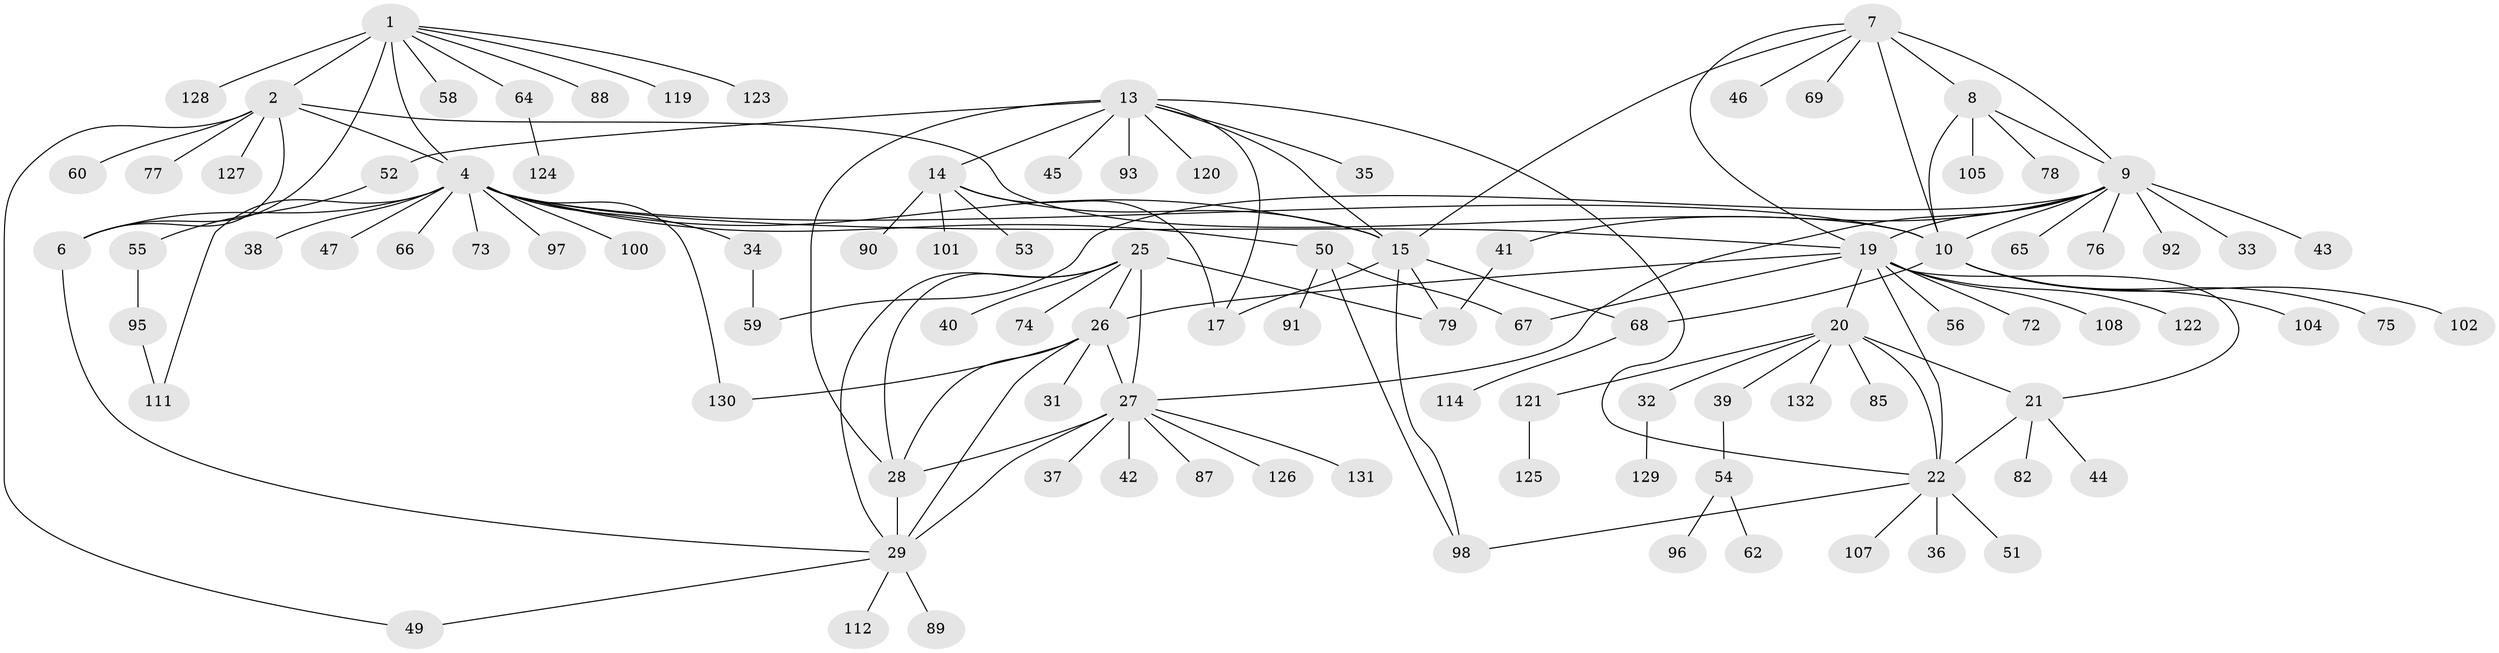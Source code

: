 // original degree distribution, {9: 0.06818181818181818, 7: 0.03787878787878788, 14: 0.007575757575757576, 8: 0.022727272727272728, 10: 0.022727272727272728, 6: 0.022727272727272728, 11: 0.030303030303030304, 5: 0.015151515151515152, 1: 0.5454545454545454, 3: 0.045454545454545456, 2: 0.16666666666666666, 4: 0.015151515151515152}
// Generated by graph-tools (version 1.1) at 2025/11/02/27/25 16:11:34]
// undirected, 101 vertices, 136 edges
graph export_dot {
graph [start="1"]
  node [color=gray90,style=filled];
  1 [super="+3"];
  2 [super="+81"];
  4 [super="+5"];
  6 [super="+106"];
  7 [super="+94"];
  8 [super="+63"];
  9 [super="+12"];
  10 [super="+11"];
  13 [super="+18"];
  14 [super="+16"];
  15 [super="+48"];
  17;
  19 [super="+23"];
  20 [super="+24"];
  21 [super="+57"];
  22 [super="+99"];
  25 [super="+86"];
  26 [super="+61"];
  27 [super="+30"];
  28;
  29 [super="+70"];
  31;
  32 [super="+117"];
  33;
  34;
  35;
  36;
  37;
  38;
  39;
  40;
  41 [super="+118"];
  42 [super="+83"];
  43;
  44;
  45;
  46;
  47;
  49 [super="+116"];
  50 [super="+71"];
  51;
  52 [super="+103"];
  53;
  54 [super="+84"];
  55;
  56;
  58;
  59;
  60;
  62;
  64;
  65;
  66;
  67;
  68 [super="+80"];
  69;
  72 [super="+115"];
  73;
  74;
  75;
  76;
  77;
  78 [super="+110"];
  79;
  82;
  85;
  87;
  88;
  89;
  90;
  91;
  92;
  93;
  95;
  96;
  97;
  98 [super="+109"];
  100;
  101;
  102;
  104;
  105;
  107;
  108;
  111 [super="+113"];
  112;
  114;
  119;
  120;
  121;
  122;
  123;
  124;
  125;
  126;
  127;
  128;
  129;
  130;
  131;
  132;
  1 -- 2 [weight=2];
  1 -- 4 [weight=4];
  1 -- 6 [weight=2];
  1 -- 58;
  1 -- 64;
  1 -- 88;
  1 -- 123;
  1 -- 128;
  1 -- 119;
  2 -- 4 [weight=2];
  2 -- 6;
  2 -- 60;
  2 -- 77;
  2 -- 127;
  2 -- 10;
  2 -- 49;
  4 -- 6 [weight=2];
  4 -- 10;
  4 -- 15;
  4 -- 73;
  4 -- 97;
  4 -- 34;
  4 -- 66;
  4 -- 100;
  4 -- 130;
  4 -- 38;
  4 -- 47;
  4 -- 50;
  4 -- 19;
  4 -- 111;
  6 -- 29;
  7 -- 8;
  7 -- 9 [weight=2];
  7 -- 10 [weight=2];
  7 -- 15;
  7 -- 46;
  7 -- 69;
  7 -- 19;
  8 -- 9 [weight=2];
  8 -- 10 [weight=2];
  8 -- 78;
  8 -- 105;
  9 -- 10 [weight=4];
  9 -- 41;
  9 -- 43;
  9 -- 92;
  9 -- 65;
  9 -- 33;
  9 -- 76;
  9 -- 27;
  9 -- 59;
  9 -- 19;
  10 -- 75;
  10 -- 104;
  10 -- 68;
  10 -- 102;
  13 -- 14 [weight=4];
  13 -- 15 [weight=2];
  13 -- 17 [weight=2];
  13 -- 45;
  13 -- 35;
  13 -- 52;
  13 -- 22;
  13 -- 120;
  13 -- 28;
  13 -- 93;
  14 -- 15 [weight=2];
  14 -- 17 [weight=2];
  14 -- 90;
  14 -- 101;
  14 -- 53;
  15 -- 17;
  15 -- 79;
  15 -- 98;
  15 -- 68;
  19 -- 20 [weight=4];
  19 -- 21 [weight=2];
  19 -- 22 [weight=2];
  19 -- 26;
  19 -- 56;
  19 -- 108;
  19 -- 122;
  19 -- 67;
  19 -- 72;
  20 -- 21 [weight=2];
  20 -- 22 [weight=2];
  20 -- 32;
  20 -- 132;
  20 -- 39;
  20 -- 85;
  20 -- 121;
  21 -- 22;
  21 -- 44;
  21 -- 82;
  22 -- 36;
  22 -- 51;
  22 -- 98;
  22 -- 107;
  25 -- 26;
  25 -- 27 [weight=2];
  25 -- 28;
  25 -- 29;
  25 -- 40;
  25 -- 74;
  25 -- 79;
  26 -- 27 [weight=2];
  26 -- 28;
  26 -- 29;
  26 -- 31;
  26 -- 130;
  27 -- 28 [weight=2];
  27 -- 29 [weight=2];
  27 -- 37;
  27 -- 131;
  27 -- 42;
  27 -- 87;
  27 -- 126;
  28 -- 29;
  29 -- 49;
  29 -- 89;
  29 -- 112;
  32 -- 129;
  34 -- 59;
  39 -- 54;
  41 -- 79;
  50 -- 67;
  50 -- 91;
  50 -- 98;
  52 -- 55;
  54 -- 62;
  54 -- 96;
  55 -- 95;
  64 -- 124;
  68 -- 114;
  95 -- 111;
  121 -- 125;
}
